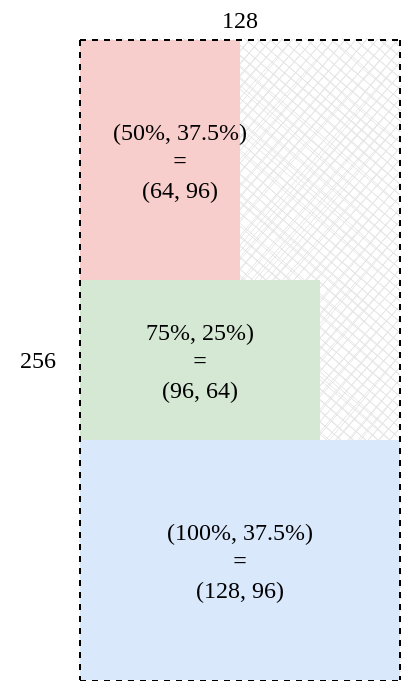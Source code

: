 <mxfile>
    <diagram id="cD52tqRjU22jmfu8s6Lm" name="Page-1">
        <mxGraphModel dx="1840" dy="1625" grid="1" gridSize="10" guides="1" tooltips="1" connect="1" arrows="1" fold="1" page="1" pageScale="1" pageWidth="850" pageHeight="1100" math="0" shadow="0">
            <root>
                <mxCell id="0"/>
                <mxCell id="1" parent="0"/>
                <mxCell id="170" value="" style="rounded=0;whiteSpace=wrap;html=1;strokeColor=none;sketch=1;fillStyle=cross-hatch;fillColor=#E6E6E6;strokeWidth=1;" parent="1" vertex="1">
                    <mxGeometry width="160" height="320" as="geometry"/>
                </mxCell>
                <mxCell id="181" value="" style="rounded=0;whiteSpace=wrap;html=1;strokeColor=none;fillColor=#f8cecc;perimeterSpacing=0;" parent="1" vertex="1">
                    <mxGeometry width="80" height="120" as="geometry"/>
                </mxCell>
                <mxCell id="173" value="" style="endArrow=none;dashed=1;html=1;" parent="1" edge="1">
                    <mxGeometry width="50" height="50" relative="1" as="geometry">
                        <mxPoint y="320" as="sourcePoint"/>
                        <mxPoint x="160" y="320" as="targetPoint"/>
                    </mxGeometry>
                </mxCell>
                <mxCell id="179" value="128" style="rounded=0;whiteSpace=wrap;html=1;fillColor=none;fontFamily=Lucida Console;strokeColor=none;align=center;" parent="1" vertex="1">
                    <mxGeometry x="20" y="-20" width="120" height="20" as="geometry"/>
                </mxCell>
                <mxCell id="194" value="256" style="rounded=0;whiteSpace=wrap;html=1;fillColor=none;fontFamily=Lucida Console;strokeColor=none;align=right;" parent="1" vertex="1">
                    <mxGeometry x="-40" y="150" width="30" height="20" as="geometry"/>
                </mxCell>
                <mxCell id="195" value="(50%, 37.5%)&lt;br&gt;=&lt;br&gt;(64, 96)" style="rounded=0;whiteSpace=wrap;html=1;fillColor=none;fontFamily=Lucida Console;strokeColor=none;align=center;" parent="1" vertex="1">
                    <mxGeometry x="-10.0" y="50" width="120" height="20" as="geometry"/>
                </mxCell>
                <mxCell id="196" value="" style="rounded=0;whiteSpace=wrap;html=1;strokeColor=none;fillColor=#d5e8d4;perimeterSpacing=0;" parent="1" vertex="1">
                    <mxGeometry y="120" width="120" height="80" as="geometry"/>
                </mxCell>
                <mxCell id="197" value="" style="rounded=0;whiteSpace=wrap;html=1;strokeColor=none;fillColor=#dae8fc;perimeterSpacing=0;" parent="1" vertex="1">
                    <mxGeometry y="200" width="160" height="120" as="geometry"/>
                </mxCell>
                <mxCell id="171" value="" style="endArrow=none;dashed=1;html=1;" parent="1" edge="1">
                    <mxGeometry width="50" height="50" relative="1" as="geometry">
                        <mxPoint as="sourcePoint"/>
                        <mxPoint x="160" as="targetPoint"/>
                    </mxGeometry>
                </mxCell>
                <mxCell id="172" value="" style="endArrow=none;dashed=1;html=1;entryX=0;entryY=1;entryDx=0;entryDy=0;" parent="1" edge="1" target="170">
                    <mxGeometry width="50" height="50" relative="1" as="geometry">
                        <mxPoint as="sourcePoint"/>
                        <mxPoint y="160" as="targetPoint"/>
                    </mxGeometry>
                </mxCell>
                <mxCell id="189" value="" style="endArrow=none;dashed=1;html=1;entryX=1;entryY=1;entryDx=0;entryDy=0;exitX=1;exitY=0;exitDx=0;exitDy=0;" parent="1" edge="1" target="170" source="170">
                    <mxGeometry width="50" height="50" relative="1" as="geometry">
                        <mxPoint x="160" y="140" as="sourcePoint"/>
                        <mxPoint x="160" y="300" as="targetPoint"/>
                    </mxGeometry>
                </mxCell>
                <mxCell id="198" value="(100%, 37.5%)&lt;br&gt;=&lt;br&gt;(128, 96)" style="rounded=0;whiteSpace=wrap;html=1;fillColor=none;fontFamily=Lucida Console;strokeColor=none;align=center;" parent="1" vertex="1">
                    <mxGeometry x="20" y="250" width="120" height="20" as="geometry"/>
                </mxCell>
                <mxCell id="199" value="75%, 25%)&lt;br&gt;=&lt;br&gt;(96, 64)" style="rounded=0;whiteSpace=wrap;html=1;fillColor=none;fontFamily=Lucida Console;strokeColor=none;align=center;" parent="1" vertex="1">
                    <mxGeometry y="150" width="120" height="20" as="geometry"/>
                </mxCell>
            </root>
        </mxGraphModel>
    </diagram>
</mxfile>